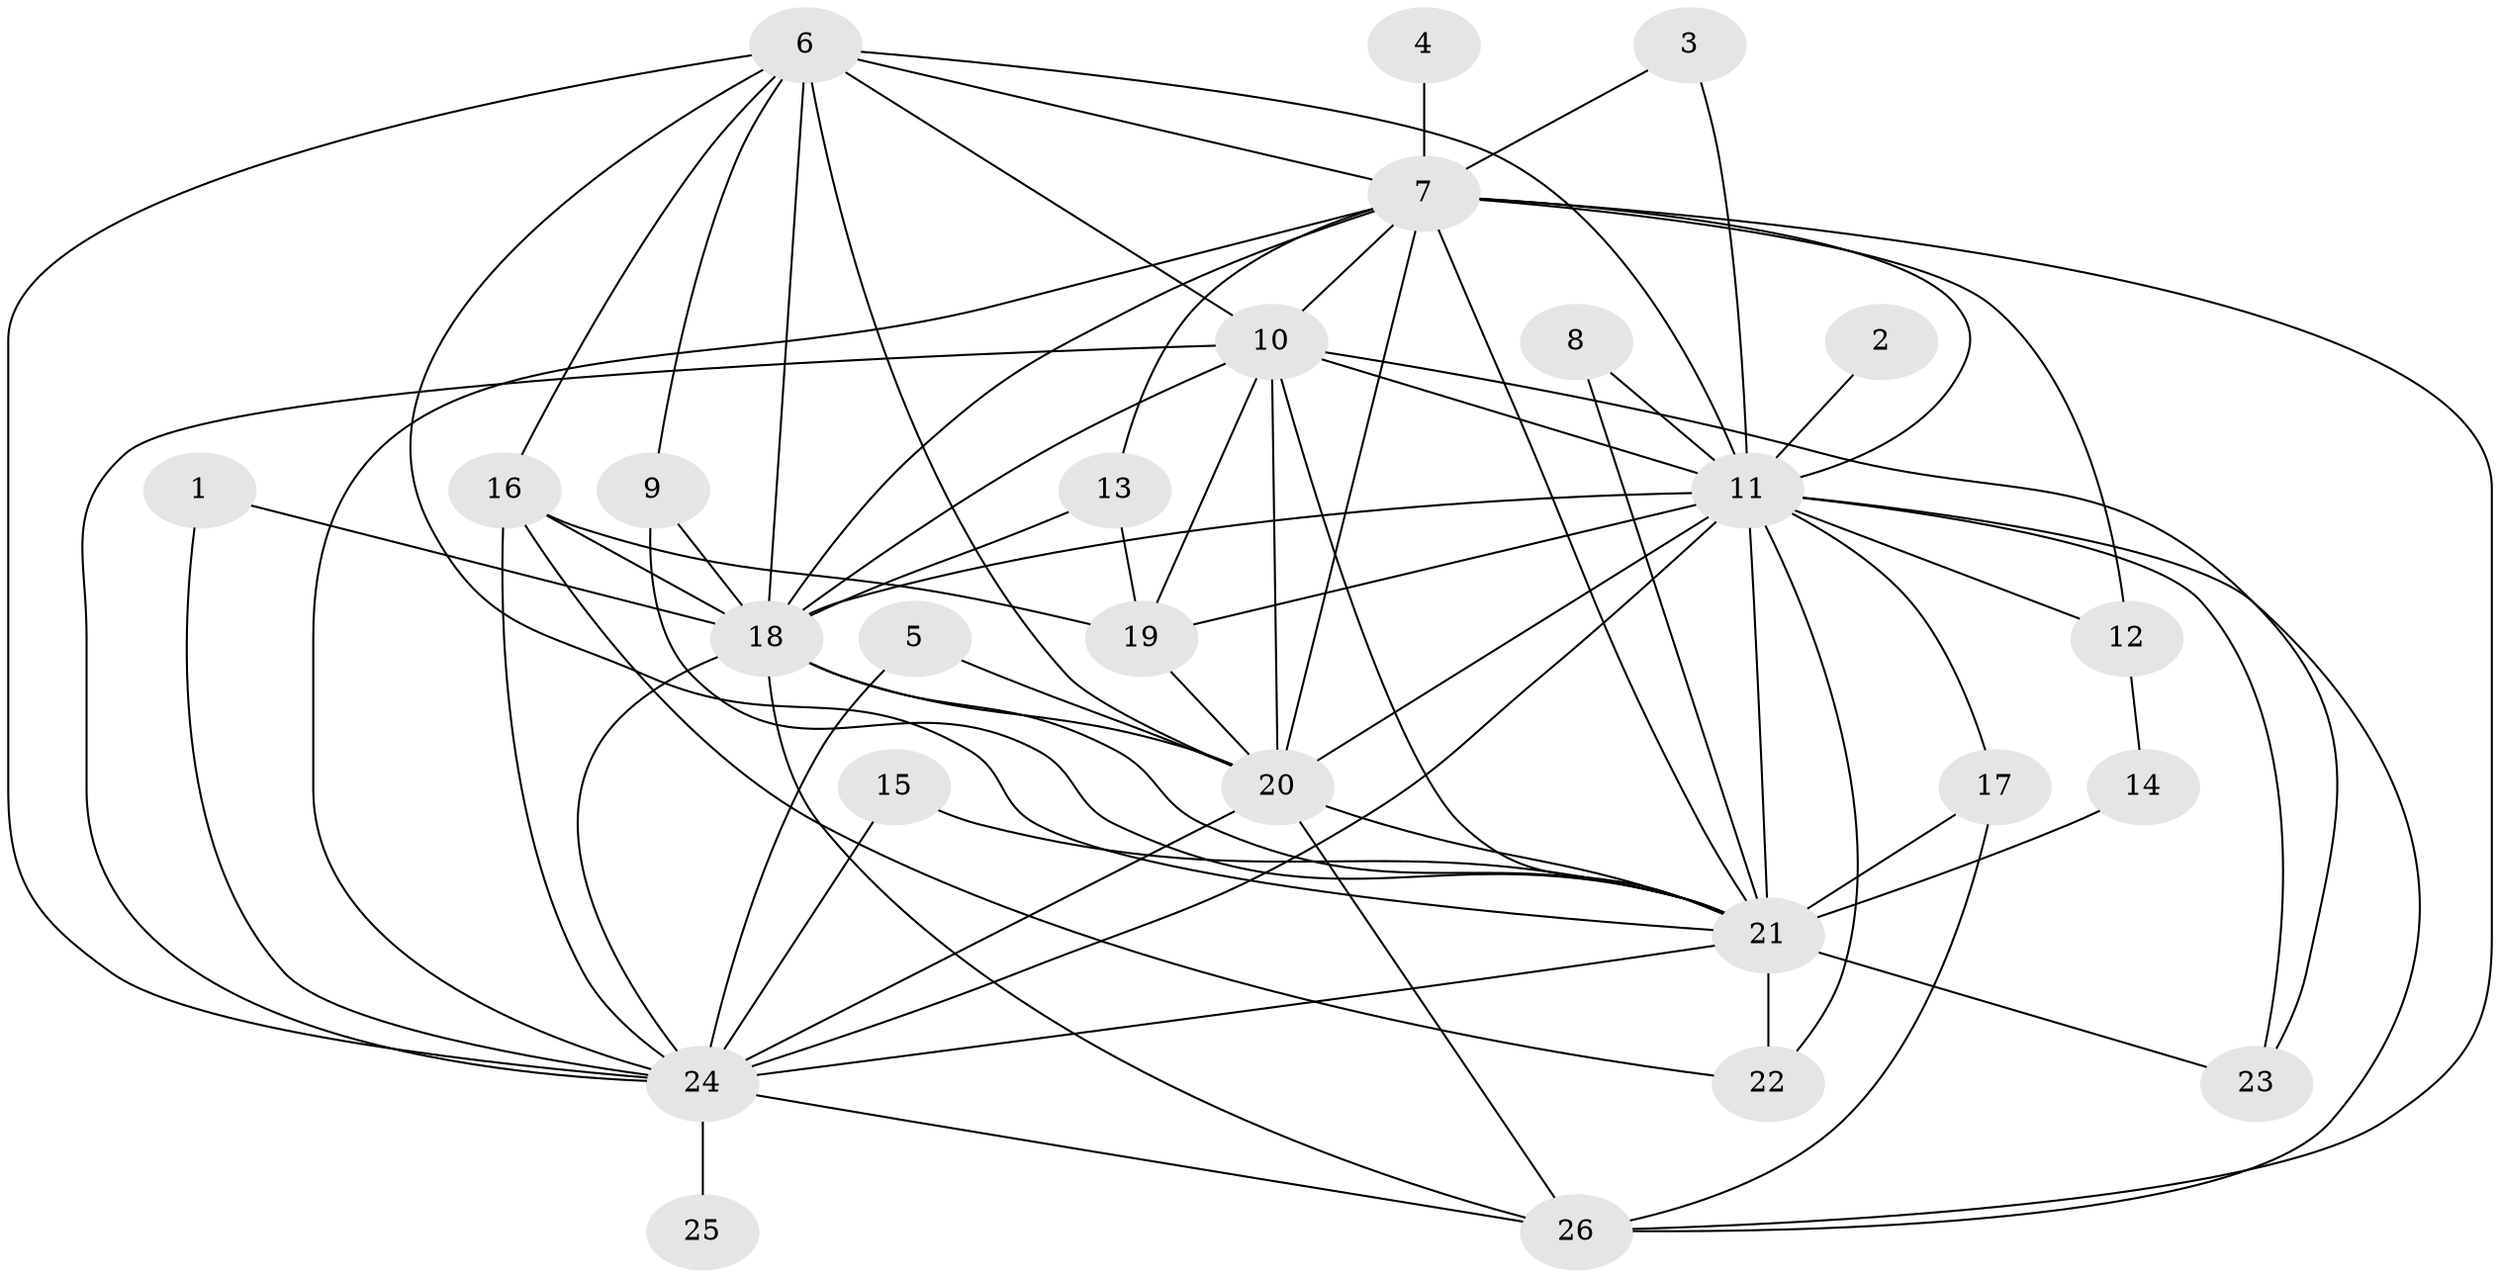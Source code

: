 // original degree distribution, {16: 0.057692307692307696, 12: 0.019230769230769232, 13: 0.038461538461538464, 17: 0.038461538461538464, 19: 0.019230769230769232, 14: 0.019230769230769232, 5: 0.019230769230769232, 2: 0.5192307692307693, 3: 0.19230769230769232, 4: 0.07692307692307693}
// Generated by graph-tools (version 1.1) at 2025/49/03/09/25 03:49:30]
// undirected, 26 vertices, 72 edges
graph export_dot {
graph [start="1"]
  node [color=gray90,style=filled];
  1;
  2;
  3;
  4;
  5;
  6;
  7;
  8;
  9;
  10;
  11;
  12;
  13;
  14;
  15;
  16;
  17;
  18;
  19;
  20;
  21;
  22;
  23;
  24;
  25;
  26;
  1 -- 18 [weight=1.0];
  1 -- 24 [weight=1.0];
  2 -- 11 [weight=2.0];
  3 -- 7 [weight=1.0];
  3 -- 11 [weight=1.0];
  4 -- 7 [weight=1.0];
  5 -- 20 [weight=1.0];
  5 -- 24 [weight=1.0];
  6 -- 7 [weight=1.0];
  6 -- 9 [weight=1.0];
  6 -- 10 [weight=1.0];
  6 -- 11 [weight=3.0];
  6 -- 16 [weight=1.0];
  6 -- 18 [weight=2.0];
  6 -- 20 [weight=1.0];
  6 -- 21 [weight=1.0];
  6 -- 24 [weight=1.0];
  7 -- 10 [weight=1.0];
  7 -- 11 [weight=3.0];
  7 -- 12 [weight=1.0];
  7 -- 13 [weight=1.0];
  7 -- 18 [weight=2.0];
  7 -- 20 [weight=1.0];
  7 -- 21 [weight=1.0];
  7 -- 24 [weight=1.0];
  7 -- 26 [weight=1.0];
  8 -- 11 [weight=2.0];
  8 -- 21 [weight=1.0];
  9 -- 18 [weight=1.0];
  9 -- 21 [weight=1.0];
  10 -- 11 [weight=4.0];
  10 -- 18 [weight=1.0];
  10 -- 19 [weight=1.0];
  10 -- 20 [weight=2.0];
  10 -- 21 [weight=1.0];
  10 -- 23 [weight=1.0];
  10 -- 24 [weight=1.0];
  11 -- 12 [weight=2.0];
  11 -- 17 [weight=1.0];
  11 -- 18 [weight=3.0];
  11 -- 19 [weight=1.0];
  11 -- 20 [weight=3.0];
  11 -- 21 [weight=4.0];
  11 -- 22 [weight=1.0];
  11 -- 23 [weight=1.0];
  11 -- 24 [weight=3.0];
  11 -- 26 [weight=1.0];
  12 -- 14 [weight=1.0];
  13 -- 18 [weight=1.0];
  13 -- 19 [weight=1.0];
  14 -- 21 [weight=1.0];
  15 -- 21 [weight=1.0];
  15 -- 24 [weight=1.0];
  16 -- 18 [weight=1.0];
  16 -- 19 [weight=1.0];
  16 -- 22 [weight=1.0];
  16 -- 24 [weight=1.0];
  17 -- 21 [weight=1.0];
  17 -- 26 [weight=1.0];
  18 -- 20 [weight=1.0];
  18 -- 21 [weight=1.0];
  18 -- 24 [weight=2.0];
  18 -- 26 [weight=1.0];
  19 -- 20 [weight=2.0];
  20 -- 21 [weight=1.0];
  20 -- 24 [weight=1.0];
  20 -- 26 [weight=2.0];
  21 -- 22 [weight=1.0];
  21 -- 23 [weight=1.0];
  21 -- 24 [weight=1.0];
  24 -- 25 [weight=1.0];
  24 -- 26 [weight=1.0];
}
